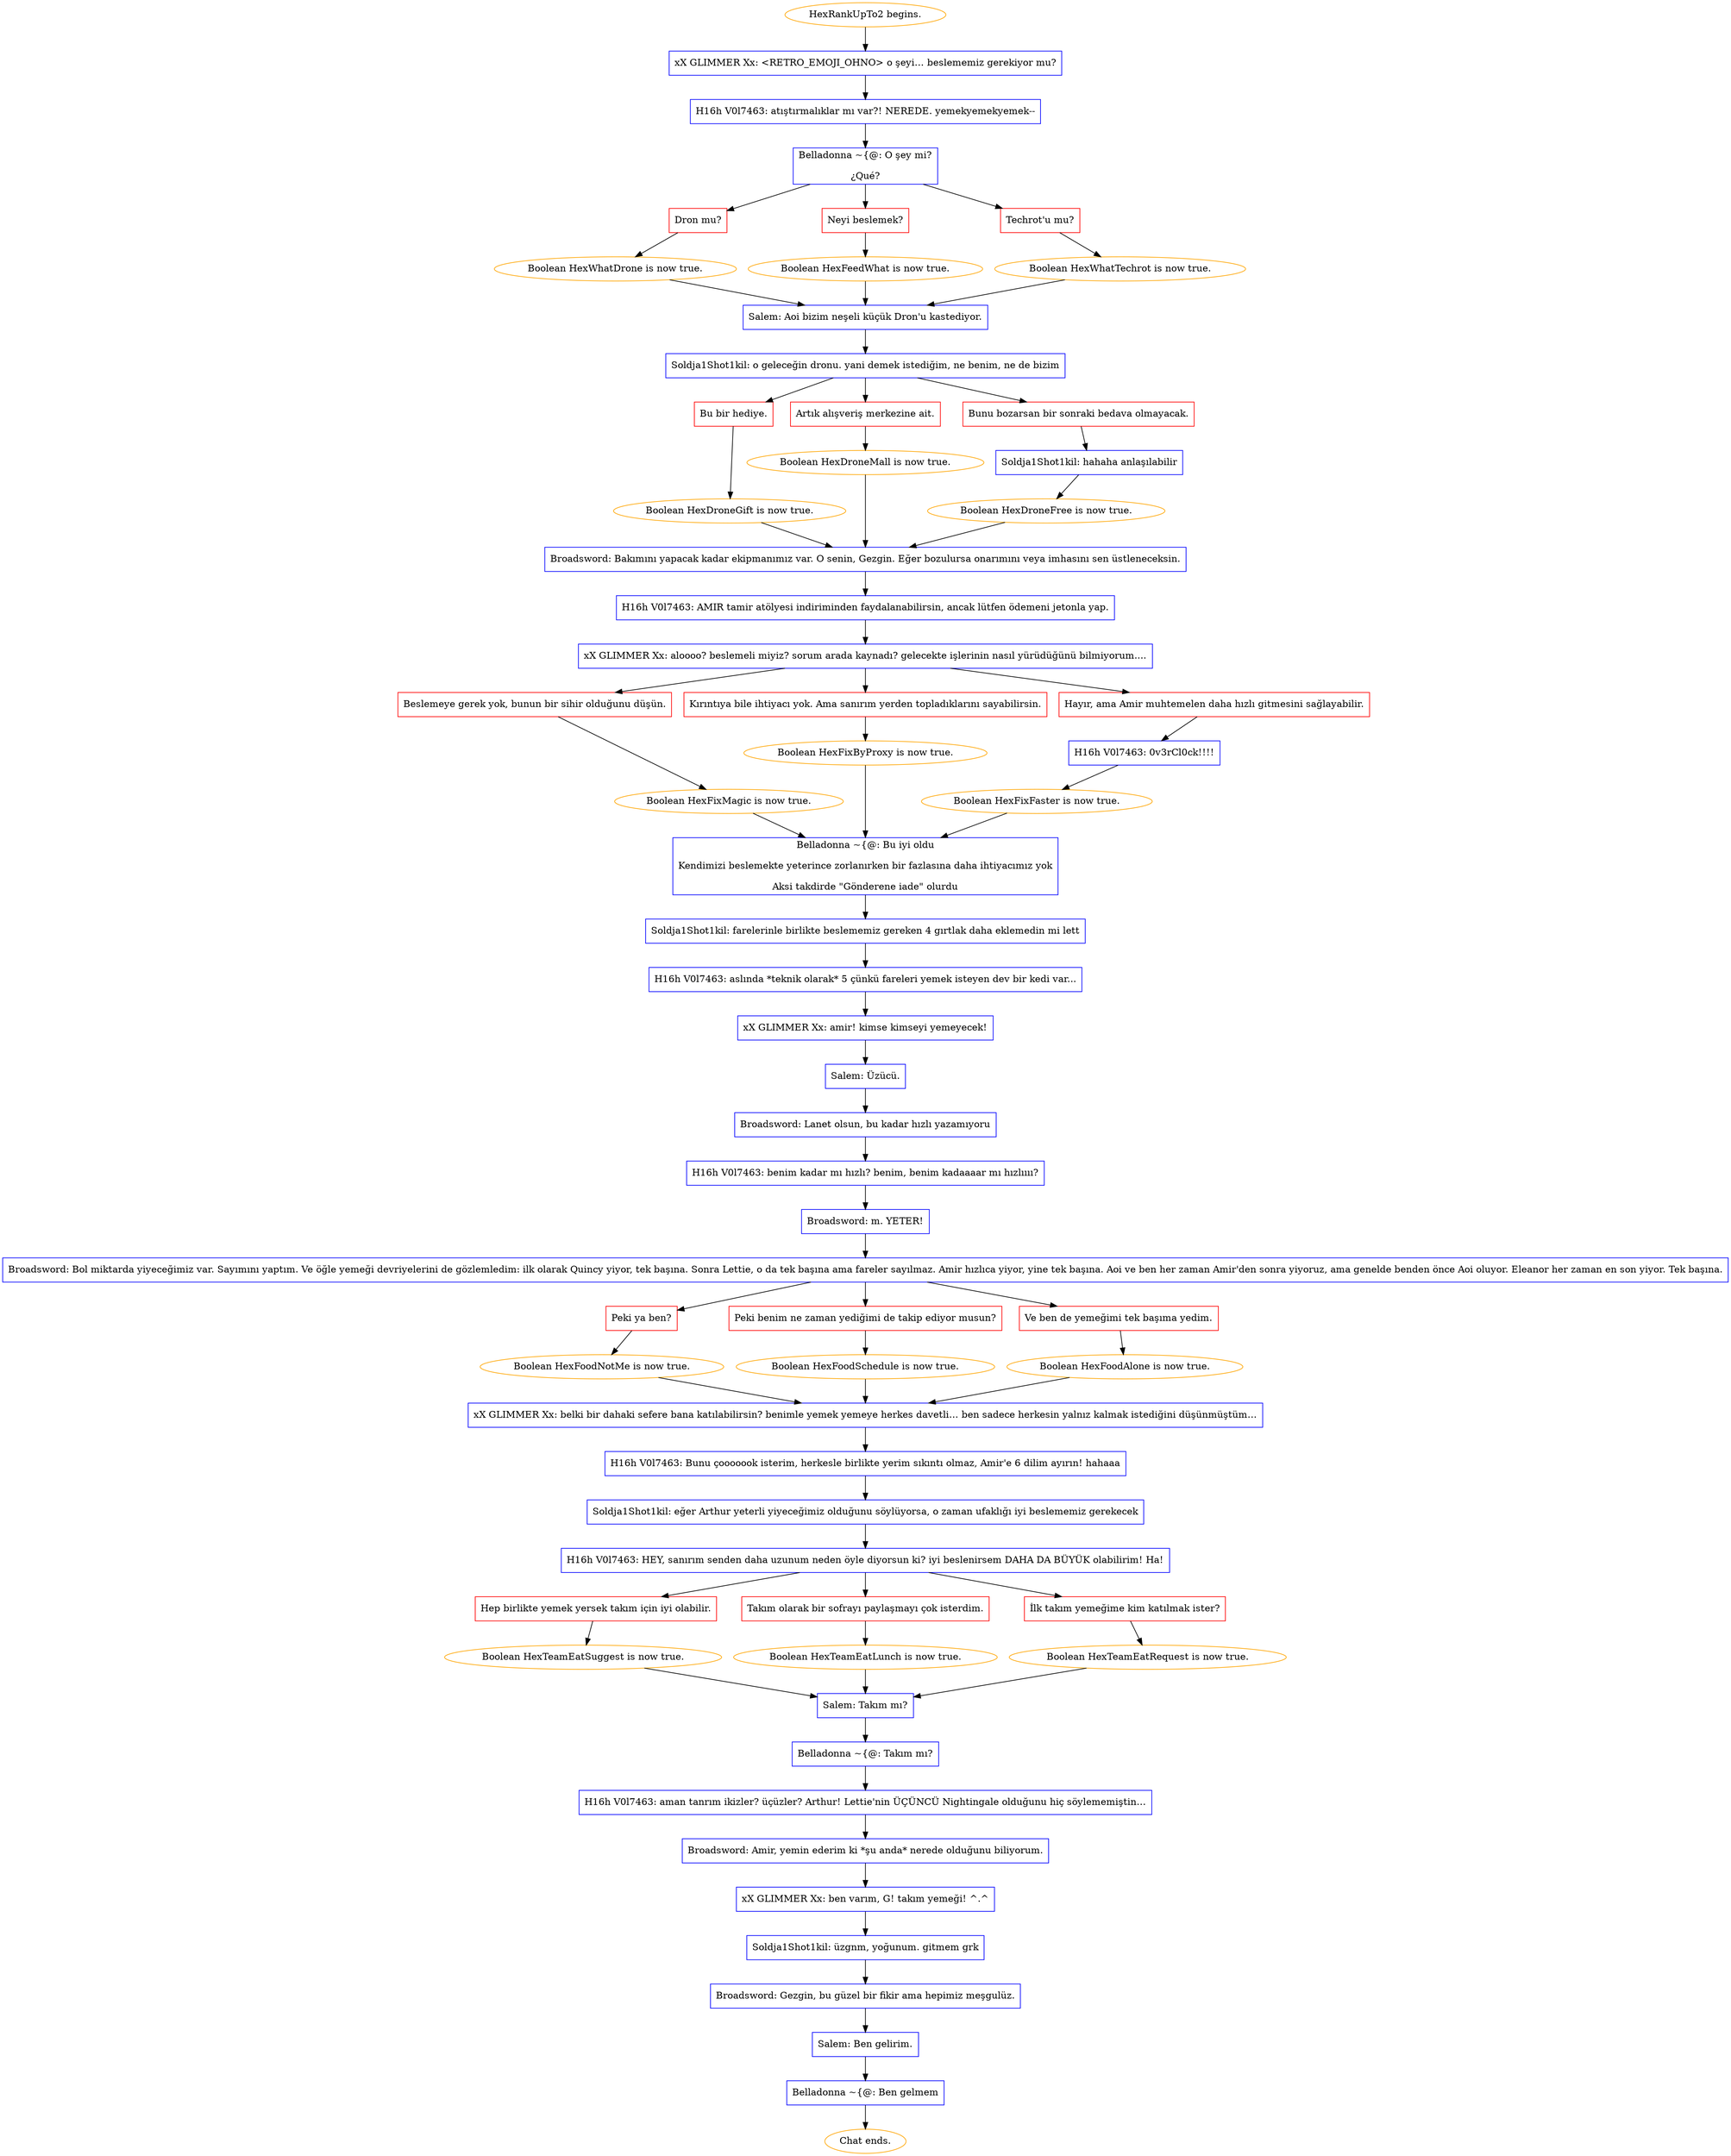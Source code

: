 digraph {
	"HexRankUpTo2 begins." [color=orange];
		"HexRankUpTo2 begins." -> j4137856699;
	j4137856699 [label="xX GLIMMER Xx: <RETRO_EMOJI_OHNO> o şeyi… beslememiz gerekiyor mu?",shape=box,color=blue];
		j4137856699 -> j4136871827;
	j4136871827 [label="H16h V0l7463: atıştırmalıklar mı var?! NEREDE. yemekyemekyemek--",shape=box,color=blue];
		j4136871827 -> j54363793;
	j54363793 [label="Belladonna ~{@: O şey mi?
¿Qué?",shape=box,color=blue];
		j54363793 -> j4203526240;
		j54363793 -> j4194747687;
		j54363793 -> j3418156506;
	j4203526240 [label="Dron mu?",shape=box,color=red];
		j4203526240 -> j1689261535;
	j4194747687 [label="Neyi beslemek?",shape=box,color=red];
		j4194747687 -> j426171701;
	j3418156506 [label="Techrot'u mu?",shape=box,color=red];
		j3418156506 -> j2596084519;
	j1689261535 [label="Boolean HexWhatDrone is now true.",color=orange];
		j1689261535 -> j2458003294;
	j426171701 [label="Boolean HexFeedWhat is now true.",color=orange];
		j426171701 -> j2458003294;
	j2596084519 [label="Boolean HexWhatTechrot is now true.",color=orange];
		j2596084519 -> j2458003294;
	j2458003294 [label="Salem: Aoi bizim neşeli küçük Dron'u kastediyor.",shape=box,color=blue];
		j2458003294 -> j1278791212;
	j1278791212 [label="Soldja1Shot1kil: o geleceğin dronu. yani demek istediğim, ne benim, ne de bizim",shape=box,color=blue];
		j1278791212 -> j4217394191;
		j1278791212 -> j4290946195;
		j1278791212 -> j1186101728;
	j4217394191 [label="Bu bir hediye.",shape=box,color=red];
		j4217394191 -> j3450876080;
	j4290946195 [label="Artık alışveriş merkezine ait.",shape=box,color=red];
		j4290946195 -> j999116308;
	j1186101728 [label="Bunu bozarsan bir sonraki bedava olmayacak.",shape=box,color=red];
		j1186101728 -> j1881798656;
	j3450876080 [label="Boolean HexDroneGift is now true.",color=orange];
		j3450876080 -> j1426216587;
	j999116308 [label="Boolean HexDroneMall is now true.",color=orange];
		j999116308 -> j1426216587;
	j1881798656 [label="Soldja1Shot1kil: hahaha anlaşılabilir",shape=box,color=blue];
		j1881798656 -> j3975069065;
	j1426216587 [label="Broadsword: Bakımını yapacak kadar ekipmanımız var. O senin, Gezgin. Eğer bozulursa onarımını veya imhasını sen üstleneceksin.",shape=box,color=blue];
		j1426216587 -> j3737985633;
	j3975069065 [label="Boolean HexDroneFree is now true.",color=orange];
		j3975069065 -> j1426216587;
	j3737985633 [label="H16h V0l7463: AMIR tamir atölyesi indiriminden faydalanabilirsin, ancak lütfen ödemeni jetonla yap.",shape=box,color=blue];
		j3737985633 -> j2513517476;
	j2513517476 [label="xX GLIMMER Xx: aloooo? beslemeli miyiz? sorum arada kaynadı? gelecekte işlerinin nasıl yürüdüğünü bilmiyorum....",shape=box,color=blue];
		j2513517476 -> j1282398233;
		j2513517476 -> j395950436;
		j2513517476 -> j2407347688;
	j1282398233 [label="Beslemeye gerek yok, bunun bir sihir olduğunu düşün.",shape=box,color=red];
		j1282398233 -> j1802023427;
	j395950436 [label="Kırıntıya bile ihtiyacı yok. Ama sanırım yerden topladıklarını sayabilirsin.",shape=box,color=red];
		j395950436 -> j1117045886;
	j2407347688 [label="Hayır, ama Amir muhtemelen daha hızlı gitmesini sağlayabilir.",shape=box,color=red];
		j2407347688 -> j3916583428;
	j1802023427 [label="Boolean HexFixMagic is now true.",color=orange];
		j1802023427 -> j2972860517;
	j1117045886 [label="Boolean HexFixByProxy is now true.",color=orange];
		j1117045886 -> j2972860517;
	j3916583428 [label="H16h V0l7463: 0v3rCl0ck!!!!",shape=box,color=blue];
		j3916583428 -> j1507770689;
	j2972860517 [label="Belladonna ~{@: Bu iyi oldu
Kendimizi beslemekte yeterince zorlanırken bir fazlasına daha ihtiyacımız yok
Aksi takdirde \"Gönderene iade\" olurdu",shape=box,color=blue];
		j2972860517 -> j654318700;
	j1507770689 [label="Boolean HexFixFaster is now true.",color=orange];
		j1507770689 -> j2972860517;
	j654318700 [label="Soldja1Shot1kil: farelerinle birlikte beslememiz gereken 4 gırtlak daha eklemedin mi lett",shape=box,color=blue];
		j654318700 -> j2011397684;
	j2011397684 [label="H16h V0l7463: aslında *teknik olarak* 5 çünkü fareleri yemek isteyen dev bir kedi var...",shape=box,color=blue];
		j2011397684 -> j2594606362;
	j2594606362 [label="xX GLIMMER Xx: amir! kimse kimseyi yemeyecek!",shape=box,color=blue];
		j2594606362 -> j2054826586;
	j2054826586 [label="Salem: Üzücü.",shape=box,color=blue];
		j2054826586 -> j1946012358;
	j1946012358 [label="Broadsword: Lanet olsun, bu kadar hızlı yazamıyoru",shape=box,color=blue];
		j1946012358 -> j1688498340;
	j1688498340 [label="H16h V0l7463: benim kadar mı hızlı? benim, benim kadaaaar mı hızlıııı?",shape=box,color=blue];
		j1688498340 -> j1805957511;
	j1805957511 [label="Broadsword: m. YETER!",shape=box,color=blue];
		j1805957511 -> j4153615453;
	j4153615453 [label="Broadsword: Bol miktarda yiyeceğimiz var. Sayımını yaptım. Ve öğle yemeği devriyelerini de gözlemledim: ilk olarak Quincy yiyor, tek başına. Sonra Lettie, o da tek başına ama fareler sayılmaz. Amir hızlıca yiyor, yine tek başına. Aoi ve ben her zaman Amir'den sonra yiyoruz, ama genelde benden önce Aoi oluyor. Eleanor her zaman en son yiyor. Tek başına.",shape=box,color=blue];
		j4153615453 -> j2546100511;
		j4153615453 -> j490598295;
		j4153615453 -> j877255604;
	j2546100511 [label="Peki ya ben?",shape=box,color=red];
		j2546100511 -> j3315485014;
	j490598295 [label="Peki benim ne zaman yediğimi de takip ediyor musun?",shape=box,color=red];
		j490598295 -> j433259083;
	j877255604 [label="Ve ben de yemeğimi tek başıma yedim.",shape=box,color=red];
		j877255604 -> j2007946906;
	j3315485014 [label="Boolean HexFoodNotMe is now true.",color=orange];
		j3315485014 -> j2138829342;
	j433259083 [label="Boolean HexFoodSchedule is now true.",color=orange];
		j433259083 -> j2138829342;
	j2007946906 [label="Boolean HexFoodAlone is now true.",color=orange];
		j2007946906 -> j2138829342;
	j2138829342 [label="xX GLIMMER Xx: belki bir dahaki sefere bana katılabilirsin? benimle yemek yemeye herkes davetli… ben sadece herkesin yalnız kalmak istediğini düşünmüştüm…",shape=box,color=blue];
		j2138829342 -> j1394254092;
	j1394254092 [label="H16h V0l7463: Bunu çooooook isterim, herkesle birlikte yerim sıkıntı olmaz, Amir'e 6 dilim ayırın! hahaaa",shape=box,color=blue];
		j1394254092 -> j3607609994;
	j3607609994 [label="Soldja1Shot1kil: eğer Arthur yeterli yiyeceğimiz olduğunu söylüyorsa, o zaman ufaklığı iyi beslememiz gerekecek",shape=box,color=blue];
		j3607609994 -> j1273276415;
	j1273276415 [label="H16h V0l7463: HEY, sanırım senden daha uzunum neden öyle diyorsun ki? iyi beslenirsem DAHA DA BÜYÜK olabilirim! Ha!",shape=box,color=blue];
		j1273276415 -> j1280325091;
		j1273276415 -> j1776248481;
		j1273276415 -> j123024119;
	j1280325091 [label="Hep birlikte yemek yersek takım için iyi olabilir.",shape=box,color=red];
		j1280325091 -> j1532531469;
	j1776248481 [label="Takım olarak bir sofrayı paylaşmayı çok isterdim.",shape=box,color=red];
		j1776248481 -> j4210630013;
	j123024119 [label="İlk takım yemeğime kim katılmak ister?",shape=box,color=red];
		j123024119 -> j1819798931;
	j1532531469 [label="Boolean HexTeamEatSuggest is now true.",color=orange];
		j1532531469 -> j3303749406;
	j4210630013 [label="Boolean HexTeamEatLunch is now true.",color=orange];
		j4210630013 -> j3303749406;
	j1819798931 [label="Boolean HexTeamEatRequest is now true.",color=orange];
		j1819798931 -> j3303749406;
	j3303749406 [label="Salem: Takım mı?",shape=box,color=blue];
		j3303749406 -> j146549637;
	j146549637 [label="Belladonna ~{@: Takım mı?",shape=box,color=blue];
		j146549637 -> j437606308;
	j437606308 [label="H16h V0l7463: aman tanrım ikizler? üçüzler? Arthur! Lettie'nin ÜÇÜNCÜ Nightingale olduğunu hiç söylememiştin…",shape=box,color=blue];
		j437606308 -> j4252574928;
	j4252574928 [label="Broadsword: Amir, yemin ederim ki *şu anda* nerede olduğunu biliyorum.",shape=box,color=blue];
		j4252574928 -> j3055767394;
	j3055767394 [label="xX GLIMMER Xx: ben varım, G! takım yemeği! ^.^",shape=box,color=blue];
		j3055767394 -> j2480925707;
	j2480925707 [label="Soldja1Shot1kil: üzgnm, yoğunum. gitmem grk",shape=box,color=blue];
		j2480925707 -> j3757090028;
	j3757090028 [label="Broadsword: Gezgin, bu güzel bir fikir ama hepimiz meşgulüz.",shape=box,color=blue];
		j3757090028 -> j496432838;
	j496432838 [label="Salem: Ben gelirim.",shape=box,color=blue];
		j496432838 -> j3349229021;
	j3349229021 [label="Belladonna ~{@: Ben gelmem",shape=box,color=blue];
		j3349229021 -> "Chat ends.";
	"Chat ends." [color=orange];
}